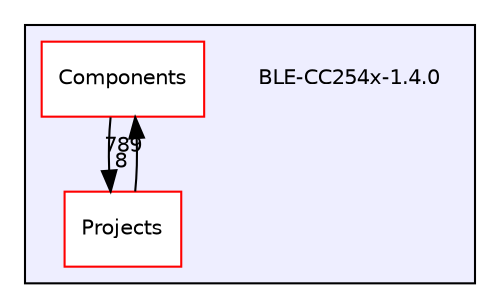 digraph "C:/Work.git/ble/BLE-CC254x-1.4.0" {
  compound=true
  node [ fontsize="10", fontname="Helvetica"];
  edge [ labelfontsize="10", labelfontname="Helvetica"];
  subgraph clusterdir_485c7542f3a198061f2d90f1bf4f68e2 {
    graph [ bgcolor="#eeeeff", pencolor="black", label="" URL="dir_485c7542f3a198061f2d90f1bf4f68e2.html"];
    dir_485c7542f3a198061f2d90f1bf4f68e2 [shape=plaintext label="BLE-CC254x-1.4.0"];
    dir_7a2b63247ca617f0e1ef727740be8a23 [shape=box label="Components" color="red" fillcolor="white" style="filled" URL="dir_7a2b63247ca617f0e1ef727740be8a23.html"];
    dir_a290a1bf70da03a008194e36703a796c [shape=box label="Projects" color="red" fillcolor="white" style="filled" URL="dir_a290a1bf70da03a008194e36703a796c.html"];
  }
  dir_7a2b63247ca617f0e1ef727740be8a23->dir_a290a1bf70da03a008194e36703a796c [headlabel="8", labeldistance=1.5 headhref="dir_000001_000014.html"];
  dir_a290a1bf70da03a008194e36703a796c->dir_7a2b63247ca617f0e1ef727740be8a23 [headlabel="789", labeldistance=1.5 headhref="dir_000014_000001.html"];
}
